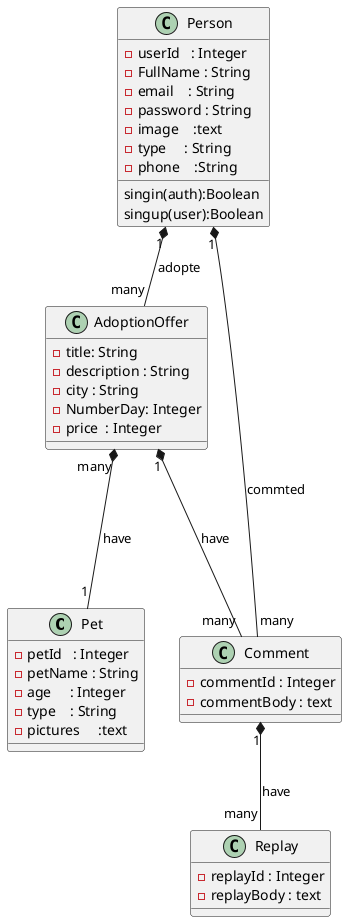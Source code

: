 @startuml

class           Pet{
-petId   : Integer
-petName : String
-age     : Integer
-type    : String
-pictures     :text

}



class           Person{
-userId   : Integer
-FullName : String
-email    : String
-password : String
-image    :text
-type     : String
-phone    :String
{method} singin(auth):Boolean
{method} singup(user):Boolean

}


class AdoptionOffer{
-{field} title: String
-{field} description : String
-{field} city : String
-{field} NumberDay: Integer
-{field} price  : Integer
}

class Comment {
- commentId : Integer
- commentBody : text
}
class Replay {
- replayId : Integer
- replayBody : text
}

AdoptionOffer "many" *--- "1" Pet : have
AdoptionOffer "1" *--- "many" Comment : have
Comment "1" *-- "many" Replay : have
Person "1" *-- "many" Comment : commted
Person "1" *-- "many" AdoptionOffer : adopte



@enduml